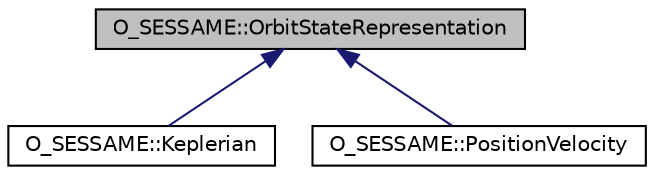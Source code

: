 digraph "O_SESSAME::OrbitStateRepresentation"
{
 // LATEX_PDF_SIZE
  edge [fontname="Helvetica",fontsize="10",labelfontname="Helvetica",labelfontsize="10"];
  node [fontname="Helvetica",fontsize="10",shape=record];
  Node1 [label="O_SESSAME::OrbitStateRepresentation",height=0.2,width=0.4,color="black", fillcolor="grey75", style="filled", fontcolor="black",tooltip="Abstract base type of the orbit state representation."];
  Node1 -> Node2 [dir="back",color="midnightblue",fontsize="10",style="solid",fontname="Helvetica"];
  Node2 [label="O_SESSAME::Keplerian",height=0.2,width=0.4,color="black", fillcolor="white", style="filled",URL="$classO__SESSAME_1_1Keplerian.html",tooltip="Keplerian orbital element representation of the orbital position."];
  Node1 -> Node3 [dir="back",color="midnightblue",fontsize="10",style="solid",fontname="Helvetica"];
  Node3 [label="O_SESSAME::PositionVelocity",height=0.2,width=0.4,color="black", fillcolor="white", style="filled",URL="$classO__SESSAME_1_1PositionVelocity.html",tooltip="Position & Velocity representation of the orbital position."];
}
